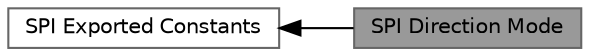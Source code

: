 digraph "SPI Direction Mode"
{
 // LATEX_PDF_SIZE
  bgcolor="transparent";
  edge [fontname=Helvetica,fontsize=10,labelfontname=Helvetica,labelfontsize=10];
  node [fontname=Helvetica,fontsize=10,shape=box,height=0.2,width=0.4];
  rankdir=LR;
  Node1 [id="Node000001",label="SPI Direction Mode",height=0.2,width=0.4,color="gray40", fillcolor="grey60", style="filled", fontcolor="black",tooltip=" "];
  Node2 [id="Node000002",label="SPI Exported Constants",height=0.2,width=0.4,color="grey40", fillcolor="white", style="filled",URL="$group___s_p_i___exported___constants.html",tooltip=" "];
  Node2->Node1 [shape=plaintext, dir="back", style="solid"];
}
